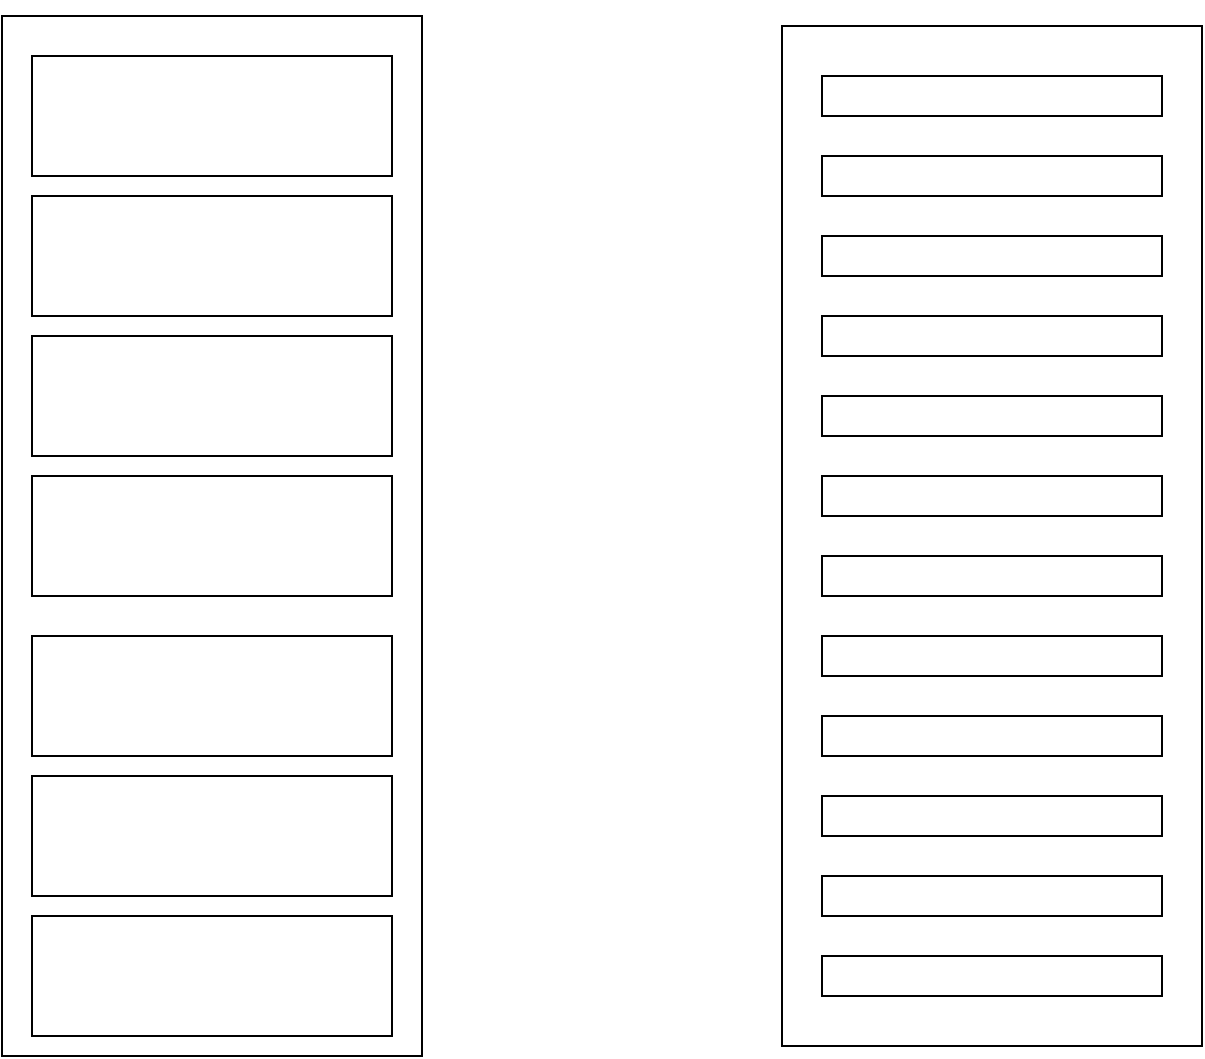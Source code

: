 <mxfile version="14.4.8" type="github">
  <diagram id="rz1OlzjWp0s_iBaFRuhq" name="Page-1">
    <mxGraphModel dx="1102" dy="582" grid="1" gridSize="10" guides="1" tooltips="1" connect="1" arrows="1" fold="1" page="1" pageScale="1" pageWidth="850" pageHeight="1100" math="0" shadow="0">
      <root>
        <mxCell id="0" />
        <mxCell id="1" parent="0" />
        <mxCell id="GGUQNb59tYoLwWSjv65G-9" style="edgeStyle=orthogonalEdgeStyle;rounded=0;orthogonalLoop=1;jettySize=auto;html=1;exitX=0.5;exitY=0;exitDx=0;exitDy=0;" edge="1" parent="1" source="GGUQNb59tYoLwWSjv65G-1">
          <mxGeometry relative="1" as="geometry">
            <mxPoint x="265" y="70" as="targetPoint" />
            <Array as="points">
              <mxPoint x="265" y="100" />
              <mxPoint x="265" y="100" />
            </Array>
          </mxGeometry>
        </mxCell>
        <mxCell id="GGUQNb59tYoLwWSjv65G-1" value="" style="rounded=0;whiteSpace=wrap;html=1;" vertex="1" parent="1">
          <mxGeometry x="160" y="30" width="210" height="520" as="geometry" />
        </mxCell>
        <mxCell id="GGUQNb59tYoLwWSjv65G-2" value="" style="rounded=0;whiteSpace=wrap;html=1;" vertex="1" parent="1">
          <mxGeometry x="550" y="35" width="210" height="510" as="geometry" />
        </mxCell>
        <mxCell id="GGUQNb59tYoLwWSjv65G-5" value="" style="rounded=0;whiteSpace=wrap;html=1;" vertex="1" parent="1">
          <mxGeometry x="175" y="190" width="180" height="60" as="geometry" />
        </mxCell>
        <mxCell id="GGUQNb59tYoLwWSjv65G-6" value="" style="rounded=0;whiteSpace=wrap;html=1;" vertex="1" parent="1">
          <mxGeometry x="175" y="260" width="180" height="60" as="geometry" />
        </mxCell>
        <mxCell id="GGUQNb59tYoLwWSjv65G-7" value="" style="rounded=0;whiteSpace=wrap;html=1;" vertex="1" parent="1">
          <mxGeometry x="175" y="340" width="180" height="60" as="geometry" />
        </mxCell>
        <mxCell id="GGUQNb59tYoLwWSjv65G-8" value="" style="rounded=0;whiteSpace=wrap;html=1;" vertex="1" parent="1">
          <mxGeometry x="175" y="410" width="180" height="60" as="geometry" />
        </mxCell>
        <mxCell id="GGUQNb59tYoLwWSjv65G-10" value="" style="rounded=0;whiteSpace=wrap;html=1;" vertex="1" parent="1">
          <mxGeometry x="175" y="480" width="180" height="60" as="geometry" />
        </mxCell>
        <mxCell id="GGUQNb59tYoLwWSjv65G-11" value="" style="rounded=0;whiteSpace=wrap;html=1;" vertex="1" parent="1">
          <mxGeometry x="175" y="120" width="180" height="60" as="geometry" />
        </mxCell>
        <mxCell id="GGUQNb59tYoLwWSjv65G-12" value="" style="rounded=0;whiteSpace=wrap;html=1;" vertex="1" parent="1">
          <mxGeometry x="175" y="50" width="180" height="60" as="geometry" />
        </mxCell>
        <mxCell id="GGUQNb59tYoLwWSjv65G-13" value="" style="rounded=0;whiteSpace=wrap;html=1;" vertex="1" parent="1">
          <mxGeometry x="570" y="60" width="170" height="20" as="geometry" />
        </mxCell>
        <mxCell id="GGUQNb59tYoLwWSjv65G-14" value="" style="rounded=0;whiteSpace=wrap;html=1;" vertex="1" parent="1">
          <mxGeometry x="570" y="100" width="170" height="20" as="geometry" />
        </mxCell>
        <mxCell id="GGUQNb59tYoLwWSjv65G-15" value="" style="rounded=0;whiteSpace=wrap;html=1;" vertex="1" parent="1">
          <mxGeometry x="570" y="140" width="170" height="20" as="geometry" />
        </mxCell>
        <mxCell id="GGUQNb59tYoLwWSjv65G-16" value="" style="rounded=0;whiteSpace=wrap;html=1;" vertex="1" parent="1">
          <mxGeometry x="570" y="180" width="170" height="20" as="geometry" />
        </mxCell>
        <mxCell id="GGUQNb59tYoLwWSjv65G-17" value="" style="rounded=0;whiteSpace=wrap;html=1;" vertex="1" parent="1">
          <mxGeometry x="570" y="220" width="170" height="20" as="geometry" />
        </mxCell>
        <mxCell id="GGUQNb59tYoLwWSjv65G-18" value="" style="rounded=0;whiteSpace=wrap;html=1;" vertex="1" parent="1">
          <mxGeometry x="570" y="260" width="170" height="20" as="geometry" />
        </mxCell>
        <mxCell id="GGUQNb59tYoLwWSjv65G-19" value="" style="rounded=0;whiteSpace=wrap;html=1;" vertex="1" parent="1">
          <mxGeometry x="570" y="300" width="170" height="20" as="geometry" />
        </mxCell>
        <mxCell id="GGUQNb59tYoLwWSjv65G-20" value="" style="rounded=0;whiteSpace=wrap;html=1;" vertex="1" parent="1">
          <mxGeometry x="570" y="340" width="170" height="20" as="geometry" />
        </mxCell>
        <mxCell id="GGUQNb59tYoLwWSjv65G-21" value="" style="rounded=0;whiteSpace=wrap;html=1;" vertex="1" parent="1">
          <mxGeometry x="570" y="380" width="170" height="20" as="geometry" />
        </mxCell>
        <mxCell id="GGUQNb59tYoLwWSjv65G-22" value="" style="rounded=0;whiteSpace=wrap;html=1;" vertex="1" parent="1">
          <mxGeometry x="570" y="420" width="170" height="20" as="geometry" />
        </mxCell>
        <mxCell id="GGUQNb59tYoLwWSjv65G-23" value="" style="rounded=0;whiteSpace=wrap;html=1;" vertex="1" parent="1">
          <mxGeometry x="570" y="460" width="170" height="20" as="geometry" />
        </mxCell>
        <mxCell id="GGUQNb59tYoLwWSjv65G-24" value="" style="rounded=0;whiteSpace=wrap;html=1;" vertex="1" parent="1">
          <mxGeometry x="570" y="500" width="170" height="20" as="geometry" />
        </mxCell>
      </root>
    </mxGraphModel>
  </diagram>
</mxfile>
